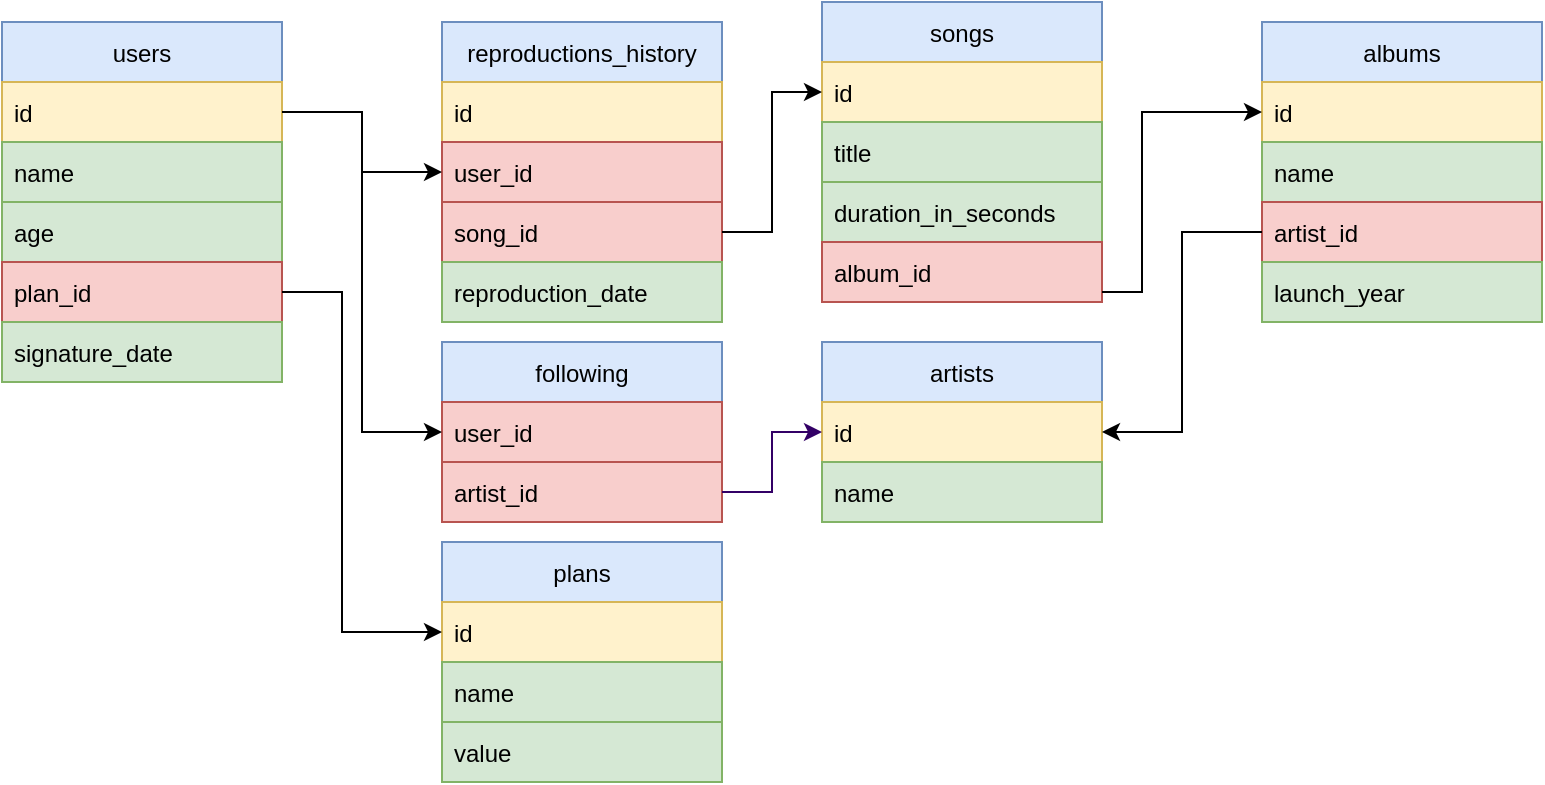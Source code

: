 <mxfile version="17.4.2" type="github">
  <diagram id="TBQ7aUDyecNSGk7ifxOf" name="Page-1">
    <mxGraphModel dx="868" dy="449" grid="1" gridSize="10" guides="1" tooltips="1" connect="1" arrows="1" fold="1" page="1" pageScale="1" pageWidth="850" pageHeight="1100" math="0" shadow="0">
      <root>
        <mxCell id="0" />
        <mxCell id="1" parent="0" />
        <mxCell id="Ob_YggxUKcj3K266VAnM-1" value="users" style="swimlane;fontStyle=0;childLayout=stackLayout;horizontal=1;startSize=30;horizontalStack=0;resizeParent=1;resizeParentMax=0;resizeLast=0;collapsible=1;marginBottom=0;fillColor=#dae8fc;strokeColor=#6c8ebf;" parent="1" vertex="1">
          <mxGeometry x="10" y="20" width="140" height="180" as="geometry" />
        </mxCell>
        <mxCell id="Ob_YggxUKcj3K266VAnM-2" value="id" style="text;strokeColor=#d6b656;fillColor=#fff2cc;align=left;verticalAlign=middle;spacingLeft=4;spacingRight=4;overflow=hidden;points=[[0,0.5],[1,0.5]];portConstraint=eastwest;rotatable=0;" parent="Ob_YggxUKcj3K266VAnM-1" vertex="1">
          <mxGeometry y="30" width="140" height="30" as="geometry" />
        </mxCell>
        <mxCell id="Ob_YggxUKcj3K266VAnM-3" value="name        " style="text;strokeColor=#82b366;fillColor=#d5e8d4;align=left;verticalAlign=middle;spacingLeft=4;spacingRight=4;overflow=hidden;points=[[0,0.5],[1,0.5]];portConstraint=eastwest;rotatable=0;" parent="Ob_YggxUKcj3K266VAnM-1" vertex="1">
          <mxGeometry y="60" width="140" height="30" as="geometry" />
        </mxCell>
        <mxCell id="Ob_YggxUKcj3K266VAnM-4" value="age" style="text;strokeColor=#82b366;fillColor=#d5e8d4;align=left;verticalAlign=middle;spacingLeft=4;spacingRight=4;overflow=hidden;points=[[0,0.5],[1,0.5]];portConstraint=eastwest;rotatable=0;" parent="Ob_YggxUKcj3K266VAnM-1" vertex="1">
          <mxGeometry y="90" width="140" height="30" as="geometry" />
        </mxCell>
        <mxCell id="Ob_YggxUKcj3K266VAnM-5" value="plan_id" style="text;strokeColor=#b85450;fillColor=#f8cecc;align=left;verticalAlign=middle;spacingLeft=4;spacingRight=4;overflow=hidden;points=[[0,0.5],[1,0.5]];portConstraint=eastwest;rotatable=0;" parent="Ob_YggxUKcj3K266VAnM-1" vertex="1">
          <mxGeometry y="120" width="140" height="30" as="geometry" />
        </mxCell>
        <mxCell id="Ob_YggxUKcj3K266VAnM-6" value="signature_date" style="text;strokeColor=#82b366;fillColor=#d5e8d4;align=left;verticalAlign=middle;spacingLeft=4;spacingRight=4;overflow=hidden;points=[[0,0.5],[1,0.5]];portConstraint=eastwest;rotatable=0;" parent="Ob_YggxUKcj3K266VAnM-1" vertex="1">
          <mxGeometry y="150" width="140" height="30" as="geometry" />
        </mxCell>
        <mxCell id="Ob_YggxUKcj3K266VAnM-7" value="plans" style="swimlane;fontStyle=0;childLayout=stackLayout;horizontal=1;startSize=30;horizontalStack=0;resizeParent=1;resizeParentMax=0;resizeLast=0;collapsible=1;marginBottom=0;fillColor=#dae8fc;strokeColor=#6c8ebf;" parent="1" vertex="1">
          <mxGeometry x="230" y="280" width="140" height="120" as="geometry" />
        </mxCell>
        <mxCell id="Ob_YggxUKcj3K266VAnM-9" value="id" style="text;strokeColor=#d6b656;fillColor=#fff2cc;align=left;verticalAlign=middle;spacingLeft=4;spacingRight=4;overflow=hidden;points=[[0,0.5],[1,0.5]];portConstraint=eastwest;rotatable=0;" parent="Ob_YggxUKcj3K266VAnM-7" vertex="1">
          <mxGeometry y="30" width="140" height="30" as="geometry" />
        </mxCell>
        <mxCell id="Ob_YggxUKcj3K266VAnM-10" value="name" style="text;strokeColor=#82b366;fillColor=#d5e8d4;align=left;verticalAlign=middle;spacingLeft=4;spacingRight=4;overflow=hidden;points=[[0,0.5],[1,0.5]];portConstraint=eastwest;rotatable=0;" parent="Ob_YggxUKcj3K266VAnM-7" vertex="1">
          <mxGeometry y="60" width="140" height="30" as="geometry" />
        </mxCell>
        <mxCell id="Ob_YggxUKcj3K266VAnM-11" value="value" style="text;strokeColor=#82b366;fillColor=#d5e8d4;align=left;verticalAlign=middle;spacingLeft=4;spacingRight=4;overflow=hidden;points=[[0,0.5],[1,0.5]];portConstraint=eastwest;rotatable=0;" parent="Ob_YggxUKcj3K266VAnM-7" vertex="1">
          <mxGeometry y="90" width="140" height="30" as="geometry" />
        </mxCell>
        <mxCell id="Ob_YggxUKcj3K266VAnM-12" style="edgeStyle=orthogonalEdgeStyle;rounded=0;orthogonalLoop=1;jettySize=auto;html=1;entryX=0;entryY=0.5;entryDx=0;entryDy=0;strokeColor=#000000;" parent="1" source="Ob_YggxUKcj3K266VAnM-5" target="Ob_YggxUKcj3K266VAnM-9" edge="1">
          <mxGeometry relative="1" as="geometry">
            <Array as="points">
              <mxPoint x="180" y="155" />
              <mxPoint x="180" y="325" />
            </Array>
          </mxGeometry>
        </mxCell>
        <mxCell id="Ob_YggxUKcj3K266VAnM-13" value="reproductions_history" style="swimlane;fontStyle=0;childLayout=stackLayout;horizontal=1;startSize=30;horizontalStack=0;resizeParent=1;resizeParentMax=0;resizeLast=0;collapsible=1;marginBottom=0;fillColor=#dae8fc;strokeColor=#6c8ebf;" parent="1" vertex="1">
          <mxGeometry x="230" y="20" width="140" height="150" as="geometry" />
        </mxCell>
        <mxCell id="RMbZLZ71sfEvBxXgKuhC-5" value="id" style="text;strokeColor=#d6b656;fillColor=#fff2cc;align=left;verticalAlign=middle;spacingLeft=4;spacingRight=4;overflow=hidden;points=[[0,0.5],[1,0.5]];portConstraint=eastwest;rotatable=0;" parent="Ob_YggxUKcj3K266VAnM-13" vertex="1">
          <mxGeometry y="30" width="140" height="30" as="geometry" />
        </mxCell>
        <mxCell id="Ob_YggxUKcj3K266VAnM-14" value="user_id" style="text;strokeColor=#b85450;fillColor=#f8cecc;align=left;verticalAlign=middle;spacingLeft=4;spacingRight=4;overflow=hidden;points=[[0,0.5],[1,0.5]];portConstraint=eastwest;rotatable=0;" parent="Ob_YggxUKcj3K266VAnM-13" vertex="1">
          <mxGeometry y="60" width="140" height="30" as="geometry" />
        </mxCell>
        <mxCell id="Ob_YggxUKcj3K266VAnM-15" value="song_id" style="text;strokeColor=#b85450;fillColor=#f8cecc;align=left;verticalAlign=middle;spacingLeft=4;spacingRight=4;overflow=hidden;points=[[0,0.5],[1,0.5]];portConstraint=eastwest;rotatable=0;" parent="Ob_YggxUKcj3K266VAnM-13" vertex="1">
          <mxGeometry y="90" width="140" height="30" as="geometry" />
        </mxCell>
        <mxCell id="Ob_YggxUKcj3K266VAnM-16" value="reproduction_date" style="text;strokeColor=#82b366;fillColor=#d5e8d4;align=left;verticalAlign=middle;spacingLeft=4;spacingRight=4;overflow=hidden;points=[[0,0.5],[1,0.5]];portConstraint=eastwest;rotatable=0;" parent="Ob_YggxUKcj3K266VAnM-13" vertex="1">
          <mxGeometry y="120" width="140" height="30" as="geometry" />
        </mxCell>
        <mxCell id="Ob_YggxUKcj3K266VAnM-17" style="edgeStyle=orthogonalEdgeStyle;rounded=0;orthogonalLoop=1;jettySize=auto;html=1;entryX=0;entryY=0.5;entryDx=0;entryDy=0;" parent="1" source="Ob_YggxUKcj3K266VAnM-2" target="Ob_YggxUKcj3K266VAnM-14" edge="1">
          <mxGeometry relative="1" as="geometry">
            <Array as="points">
              <mxPoint x="190" y="65" />
              <mxPoint x="190" y="95" />
            </Array>
          </mxGeometry>
        </mxCell>
        <mxCell id="Ob_YggxUKcj3K266VAnM-18" value="songs" style="swimlane;fontStyle=0;childLayout=stackLayout;horizontal=1;startSize=30;horizontalStack=0;resizeParent=1;resizeParentMax=0;resizeLast=0;collapsible=1;marginBottom=0;fillColor=#dae8fc;strokeColor=#6c8ebf;" parent="1" vertex="1">
          <mxGeometry x="420" y="10" width="140" height="150" as="geometry" />
        </mxCell>
        <mxCell id="Ob_YggxUKcj3K266VAnM-19" value="id" style="text;strokeColor=#d6b656;fillColor=#fff2cc;align=left;verticalAlign=middle;spacingLeft=4;spacingRight=4;overflow=hidden;points=[[0,0.5],[1,0.5]];portConstraint=eastwest;rotatable=0;" parent="Ob_YggxUKcj3K266VAnM-18" vertex="1">
          <mxGeometry y="30" width="140" height="30" as="geometry" />
        </mxCell>
        <mxCell id="Ob_YggxUKcj3K266VAnM-20" value="title" style="text;strokeColor=#82b366;fillColor=#d5e8d4;align=left;verticalAlign=middle;spacingLeft=4;spacingRight=4;overflow=hidden;points=[[0,0.5],[1,0.5]];portConstraint=eastwest;rotatable=0;" parent="Ob_YggxUKcj3K266VAnM-18" vertex="1">
          <mxGeometry y="60" width="140" height="30" as="geometry" />
        </mxCell>
        <mxCell id="Ob_YggxUKcj3K266VAnM-21" value="duration_in_seconds" style="text;strokeColor=#82b366;fillColor=#d5e8d4;align=left;verticalAlign=middle;spacingLeft=4;spacingRight=4;overflow=hidden;points=[[0,0.5],[1,0.5]];portConstraint=eastwest;rotatable=0;" parent="Ob_YggxUKcj3K266VAnM-18" vertex="1">
          <mxGeometry y="90" width="140" height="30" as="geometry" />
        </mxCell>
        <mxCell id="Ob_YggxUKcj3K266VAnM-22" value="album_id" style="text;strokeColor=#b85450;fillColor=#f8cecc;align=left;verticalAlign=middle;spacingLeft=4;spacingRight=4;overflow=hidden;points=[[0,0.5],[1,0.5]];portConstraint=eastwest;rotatable=0;" parent="Ob_YggxUKcj3K266VAnM-18" vertex="1">
          <mxGeometry y="120" width="140" height="30" as="geometry" />
        </mxCell>
        <mxCell id="Ob_YggxUKcj3K266VAnM-23" style="edgeStyle=orthogonalEdgeStyle;rounded=0;orthogonalLoop=1;jettySize=auto;html=1;entryX=0;entryY=0.5;entryDx=0;entryDy=0;" parent="1" source="Ob_YggxUKcj3K266VAnM-15" target="Ob_YggxUKcj3K266VAnM-19" edge="1">
          <mxGeometry relative="1" as="geometry" />
        </mxCell>
        <mxCell id="Ob_YggxUKcj3K266VAnM-24" value="albums" style="swimlane;fontStyle=0;childLayout=stackLayout;horizontal=1;startSize=30;horizontalStack=0;resizeParent=1;resizeParentMax=0;resizeLast=0;collapsible=1;marginBottom=0;fillColor=#dae8fc;strokeColor=#6c8ebf;" parent="1" vertex="1">
          <mxGeometry x="640" y="20" width="140" height="150" as="geometry" />
        </mxCell>
        <mxCell id="Ob_YggxUKcj3K266VAnM-25" value="id" style="text;strokeColor=#d6b656;fillColor=#fff2cc;align=left;verticalAlign=middle;spacingLeft=4;spacingRight=4;overflow=hidden;points=[[0,0.5],[1,0.5]];portConstraint=eastwest;rotatable=0;" parent="Ob_YggxUKcj3K266VAnM-24" vertex="1">
          <mxGeometry y="30" width="140" height="30" as="geometry" />
        </mxCell>
        <mxCell id="Ob_YggxUKcj3K266VAnM-26" value="name" style="text;strokeColor=#82b366;fillColor=#d5e8d4;align=left;verticalAlign=middle;spacingLeft=4;spacingRight=4;overflow=hidden;points=[[0,0.5],[1,0.5]];portConstraint=eastwest;rotatable=0;" parent="Ob_YggxUKcj3K266VAnM-24" vertex="1">
          <mxGeometry y="60" width="140" height="30" as="geometry" />
        </mxCell>
        <mxCell id="Ob_YggxUKcj3K266VAnM-27" value="artist_id" style="text;strokeColor=#b85450;fillColor=#f8cecc;align=left;verticalAlign=middle;spacingLeft=4;spacingRight=4;overflow=hidden;points=[[0,0.5],[1,0.5]];portConstraint=eastwest;rotatable=0;" parent="Ob_YggxUKcj3K266VAnM-24" vertex="1">
          <mxGeometry y="90" width="140" height="30" as="geometry" />
        </mxCell>
        <mxCell id="Ob_YggxUKcj3K266VAnM-28" value="launch_year" style="text;strokeColor=#82b366;fillColor=#d5e8d4;align=left;verticalAlign=middle;spacingLeft=4;spacingRight=4;overflow=hidden;points=[[0,0.5],[1,0.5]];portConstraint=eastwest;rotatable=0;" parent="Ob_YggxUKcj3K266VAnM-24" vertex="1">
          <mxGeometry y="120" width="140" height="30" as="geometry" />
        </mxCell>
        <mxCell id="Ob_YggxUKcj3K266VAnM-29" style="edgeStyle=orthogonalEdgeStyle;rounded=0;orthogonalLoop=1;jettySize=auto;html=1;entryX=0;entryY=0.5;entryDx=0;entryDy=0;" parent="1" source="Ob_YggxUKcj3K266VAnM-22" target="Ob_YggxUKcj3K266VAnM-25" edge="1">
          <mxGeometry relative="1" as="geometry">
            <Array as="points">
              <mxPoint x="580" y="155" />
              <mxPoint x="580" y="65" />
            </Array>
          </mxGeometry>
        </mxCell>
        <mxCell id="Ob_YggxUKcj3K266VAnM-31" value="artists" style="swimlane;fontStyle=0;childLayout=stackLayout;horizontal=1;startSize=30;horizontalStack=0;resizeParent=1;resizeParentMax=0;resizeLast=0;collapsible=1;marginBottom=0;fillColor=#dae8fc;strokeColor=#6c8ebf;" parent="1" vertex="1">
          <mxGeometry x="420" y="180" width="140" height="90" as="geometry" />
        </mxCell>
        <mxCell id="Ob_YggxUKcj3K266VAnM-32" value="id" style="text;strokeColor=#d6b656;fillColor=#fff2cc;align=left;verticalAlign=middle;spacingLeft=4;spacingRight=4;overflow=hidden;points=[[0,0.5],[1,0.5]];portConstraint=eastwest;rotatable=0;" parent="Ob_YggxUKcj3K266VAnM-31" vertex="1">
          <mxGeometry y="30" width="140" height="30" as="geometry" />
        </mxCell>
        <mxCell id="Ob_YggxUKcj3K266VAnM-33" value="name" style="text;strokeColor=#82b366;fillColor=#d5e8d4;align=left;verticalAlign=middle;spacingLeft=4;spacingRight=4;overflow=hidden;points=[[0,0.5],[1,0.5]];portConstraint=eastwest;rotatable=0;" parent="Ob_YggxUKcj3K266VAnM-31" vertex="1">
          <mxGeometry y="60" width="140" height="30" as="geometry" />
        </mxCell>
        <mxCell id="Ob_YggxUKcj3K266VAnM-35" style="edgeStyle=orthogonalEdgeStyle;rounded=0;orthogonalLoop=1;jettySize=auto;html=1;entryX=1;entryY=0.5;entryDx=0;entryDy=0;" parent="1" source="Ob_YggxUKcj3K266VAnM-27" target="Ob_YggxUKcj3K266VAnM-31" edge="1">
          <mxGeometry relative="1" as="geometry" />
        </mxCell>
        <mxCell id="Ob_YggxUKcj3K266VAnM-36" value="following" style="swimlane;fontStyle=0;childLayout=stackLayout;horizontal=1;startSize=30;horizontalStack=0;resizeParent=1;resizeParentMax=0;resizeLast=0;collapsible=1;marginBottom=0;fillColor=#dae8fc;strokeColor=#6c8ebf;" parent="1" vertex="1">
          <mxGeometry x="230" y="180" width="140" height="90" as="geometry" />
        </mxCell>
        <mxCell id="Ob_YggxUKcj3K266VAnM-37" value="user_id" style="text;strokeColor=#b85450;fillColor=#f8cecc;align=left;verticalAlign=middle;spacingLeft=4;spacingRight=4;overflow=hidden;points=[[0,0.5],[1,0.5]];portConstraint=eastwest;rotatable=0;" parent="Ob_YggxUKcj3K266VAnM-36" vertex="1">
          <mxGeometry y="30" width="140" height="30" as="geometry" />
        </mxCell>
        <mxCell id="Ob_YggxUKcj3K266VAnM-38" value="artist_id" style="text;strokeColor=#b85450;fillColor=#f8cecc;align=left;verticalAlign=middle;spacingLeft=4;spacingRight=4;overflow=hidden;points=[[0,0.5],[1,0.5]];portConstraint=eastwest;rotatable=0;" parent="Ob_YggxUKcj3K266VAnM-36" vertex="1">
          <mxGeometry y="60" width="140" height="30" as="geometry" />
        </mxCell>
        <mxCell id="Ob_YggxUKcj3K266VAnM-42" style="edgeStyle=orthogonalEdgeStyle;rounded=0;orthogonalLoop=1;jettySize=auto;html=1;entryX=0;entryY=0.5;entryDx=0;entryDy=0;strokeColor=#330066;" parent="1" source="Ob_YggxUKcj3K266VAnM-38" target="Ob_YggxUKcj3K266VAnM-32" edge="1">
          <mxGeometry relative="1" as="geometry" />
        </mxCell>
        <mxCell id="RMbZLZ71sfEvBxXgKuhC-6" style="edgeStyle=orthogonalEdgeStyle;rounded=0;orthogonalLoop=1;jettySize=auto;html=1;entryX=0;entryY=0.5;entryDx=0;entryDy=0;strokeColor=#000000;" parent="1" source="Ob_YggxUKcj3K266VAnM-2" target="Ob_YggxUKcj3K266VAnM-37" edge="1">
          <mxGeometry relative="1" as="geometry" />
        </mxCell>
      </root>
    </mxGraphModel>
  </diagram>
</mxfile>
